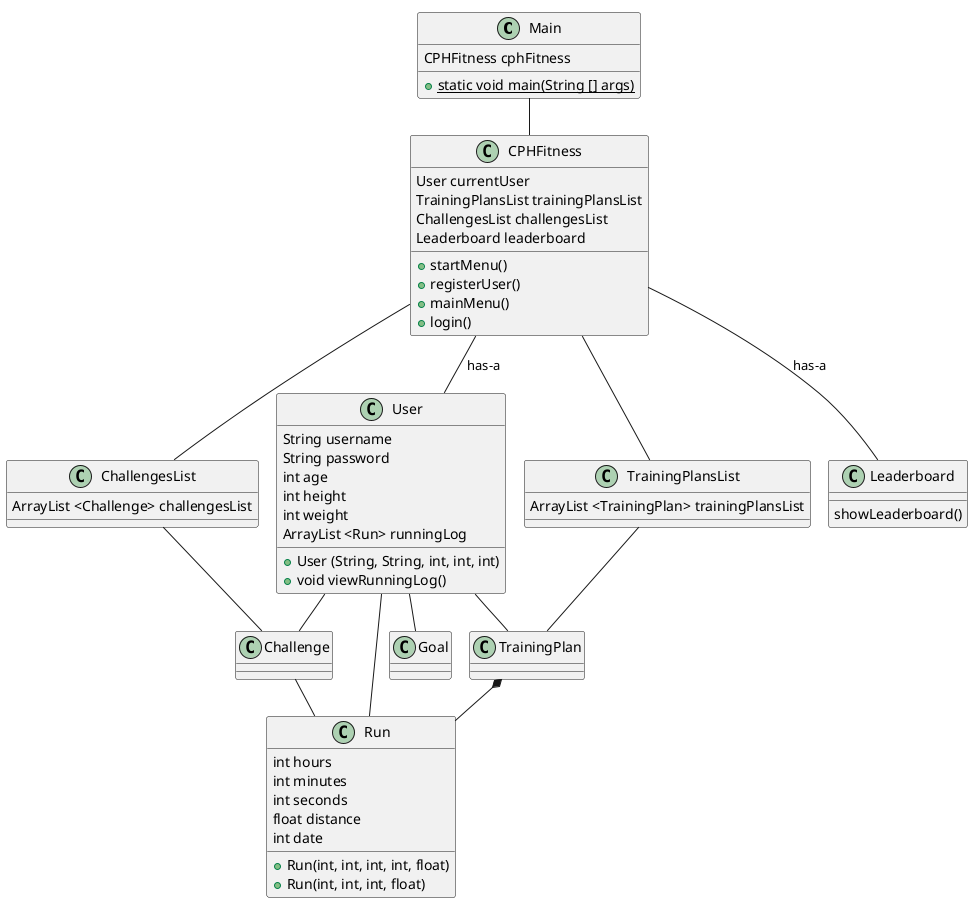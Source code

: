 @startuml
'https://plantuml.com/sequence-diagram
!pragma layout smetana

class Main{
{static}+ static void main(String [] args)
CPHFitness cphFitness
}

class CPHFitness{
User currentUser
TrainingPlansList trainingPlansList
ChallengesList challengesList
Leaderboard leaderboard
+ startMenu()
+ registerUser()
+ mainMenu()
+ login()


}

class User{
+ User (String, String, int, int, int)
String username
String password
int age
int height
int weight
ArrayList <Run> runningLog
+ void viewRunningLog()
}

class Run{
+ Run(int, int, int, int, float)
+ Run(int, int, int, float)
int hours
int minutes
int seconds
float distance
int date
}

class ChallengesList{
ArrayList <Challenge> challengesList
}

class TrainingPlansList{
ArrayList <TrainingPlan> trainingPlansList
}

class Goal {

}

class Challenge {

}

class TrainingPlan {

}

class Leaderboard{
showLeaderboard()

}

Main --CPHFitness
CPHFitness-- User : has-a
CPHFitness -- Leaderboard : has-a
CPHFitness-- ChallengesList
CPHFitness -- TrainingPlansList

ChallengesList-- Challenge
TrainingPlansList -- TrainingPlan

User-- Goal
User -- Challenge
User-- TrainingPlan
User -- Run
Challenge-- Run
TrainingPlan *-- Run

@enduml